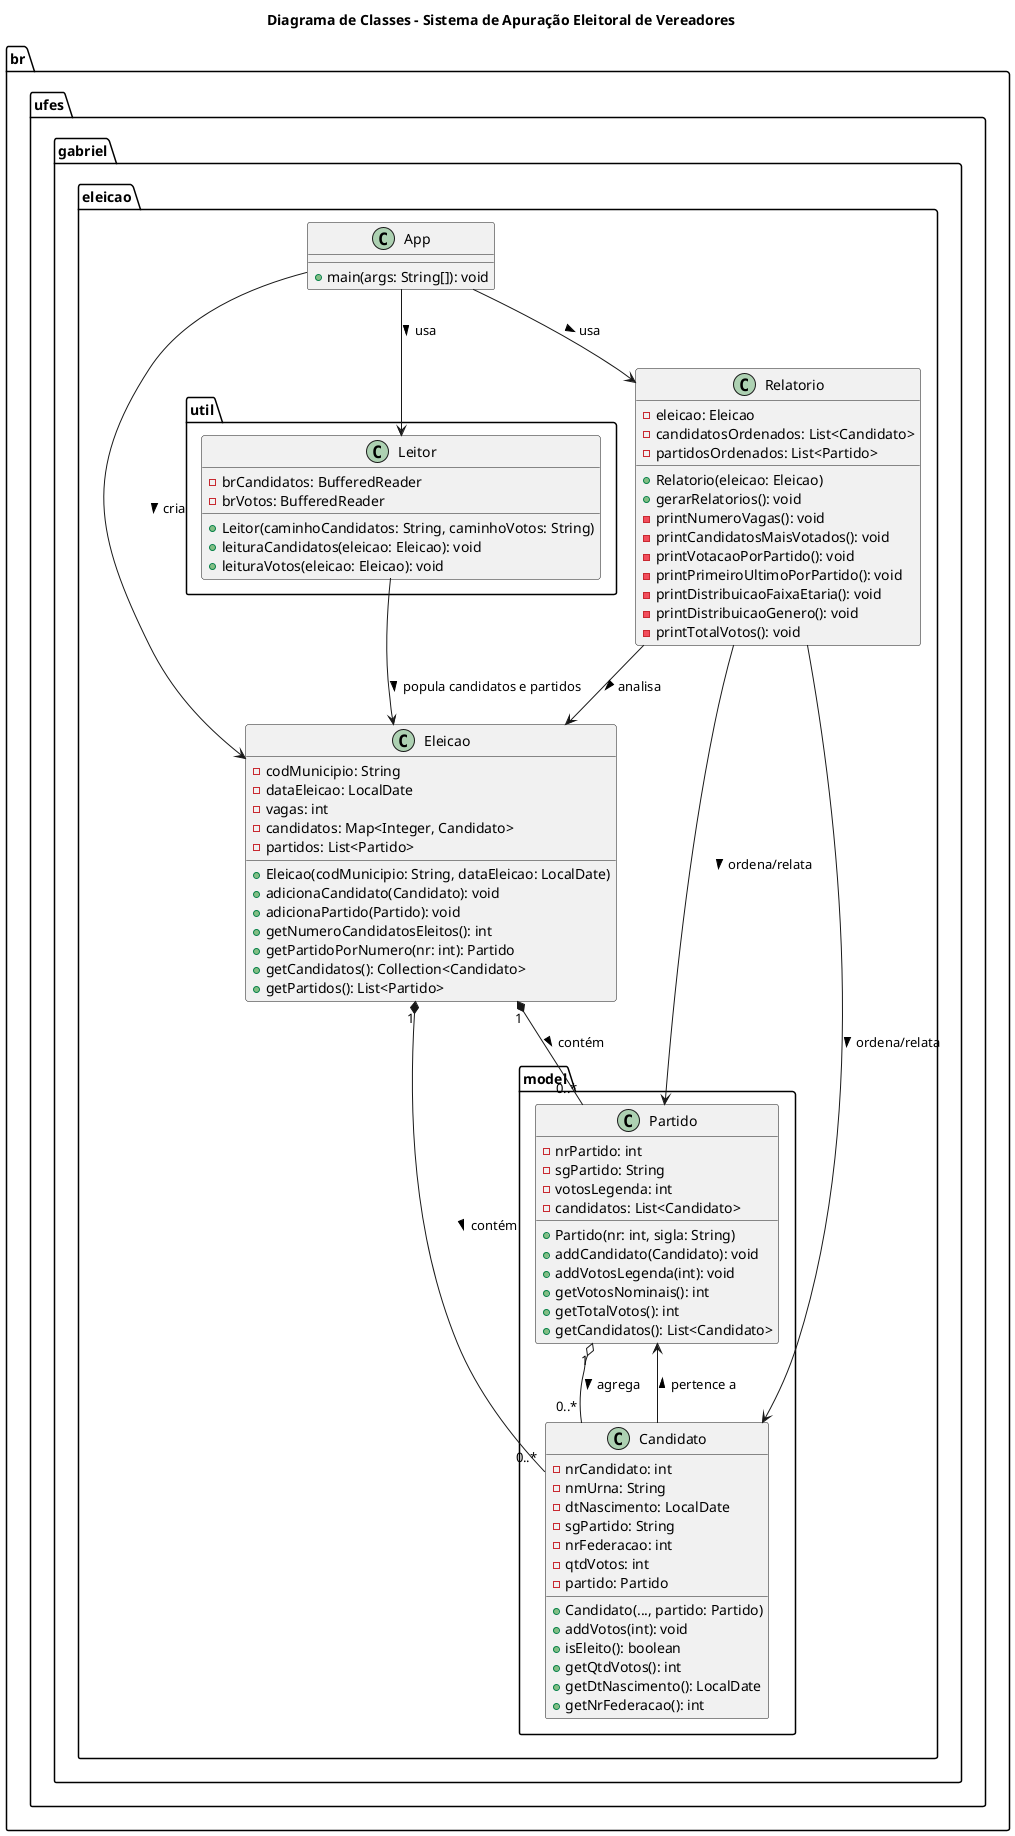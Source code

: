 @startuml BrazilianElectionsSystem

title Diagrama de Classes - Sistema de Apuração Eleitoral de Vereadores

' Pacote principal
package "br.ufes.gabriel.eleicao" {
  class App {
    + main(args: String[]): void
  }

  class Eleicao {
    - codMunicipio: String
    - dataEleicao: LocalDate
    - vagas: int
    - candidatos: Map<Integer, Candidato>
    - partidos: List<Partido>
    + Eleicao(codMunicipio: String, dataEleicao: LocalDate)
    + adicionaCandidato(Candidato): void
    + adicionaPartido(Partido): void
    + getNumeroCandidatosEleitos(): int
    + getPartidoPorNumero(nr: int): Partido
    + getCandidatos(): Collection<Candidato>
    + getPartidos(): List<Partido>
  }

  class Relatorio {
    - eleicao: Eleicao
    - candidatosOrdenados: List<Candidato>
    - partidosOrdenados: List<Partido>
    + Relatorio(eleicao: Eleicao)
    + gerarRelatorios(): void
    - printNumeroVagas(): void
    - printCandidatosMaisVotados(): void
    - printVotacaoPorPartido(): void
    - printPrimeiroUltimoPorPartido(): void
    - printDistribuicaoFaixaEtaria(): void
    - printDistribuicaoGenero(): void
    - printTotalVotos(): void
  }
}

' Pacote de modelo
package "br.ufes.gabriel.eleicao.model" {
  class Partido {
    - nrPartido: int
    - sgPartido: String
    - votosLegenda: int
    - candidatos: List<Candidato>
    + Partido(nr: int, sigla: String)
    + addCandidato(Candidato): void
    + addVotosLegenda(int): void
    + getVotosNominais(): int
    + getTotalVotos(): int
    + getCandidatos(): List<Candidato>
  }

  class Candidato {
    - nrCandidato: int
    - nmUrna: String
    - dtNascimento: LocalDate
    - sgPartido: String
    - nrFederacao: int
    - qtdVotos: int
    - partido: Partido
    + Candidato(..., partido: Partido)
    + addVotos(int): void
    + isEleito(): boolean
    + getQtdVotos(): int
    + getDtNascimento(): LocalDate
    + getNrFederacao(): int
  }
}

' Pacote de util
package "br.ufes.gabriel.eleicao.util" {
  class Leitor {
    - brCandidatos: BufferedReader
    - brVotos: BufferedReader
    + Leitor(caminhoCandidatos: String, caminhoVotos: String)
    + leituraCandidatos(eleicao: Eleicao): void
    + leituraVotos(eleicao: Eleicao): void
  }
}

' Relacionamentos
App --> Eleicao : cria >
App --> Leitor : usa >
App --> Relatorio : usa >

Leitor --> Eleicao : popula candidatos e partidos >

Eleicao "1" *-- "0..*" Candidato : contém >
Eleicao "1" *-- "0..*" Partido   : contém >

Partido "1" o-- "0..*" Candidato : agrega >
Candidato --> Partido : pertence a >

Relatorio --> Eleicao   : analisa >
Relatorio --> Candidato : ordena/relata >
Relatorio --> Partido   : ordena/relata >
@enduml
